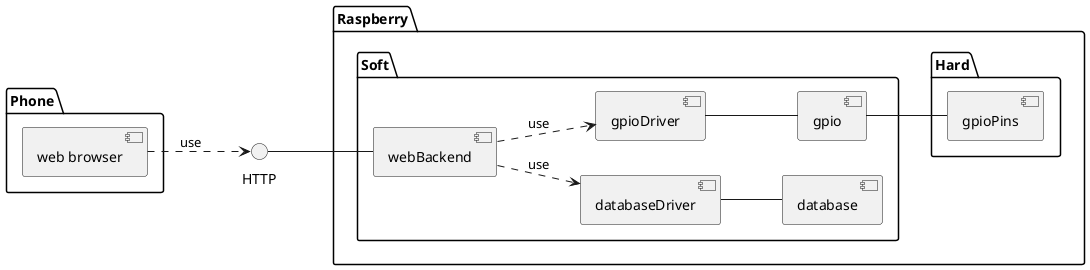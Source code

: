 @startuml

left to right direction

package "Phone" {
    [web browser]
}
package "Raspberry" {
    package "Soft"{
    [webBackend]
    [databaseDriver]
    [database]
    [gpioDriver]
    [gpio]
    }
    package "Hard"{
        [gpioPins]
    }
}

[web browser] ..> HTTP : use
HTTP -- [webBackend] 
[webBackend] ..> [databaseDriver]: use
[databaseDriver]--[database]
[webBackend] ..>   [gpioDriver] :use
[gpioDriver] -- [gpio] 
[gpio] -- [gpioPins]
@enduml